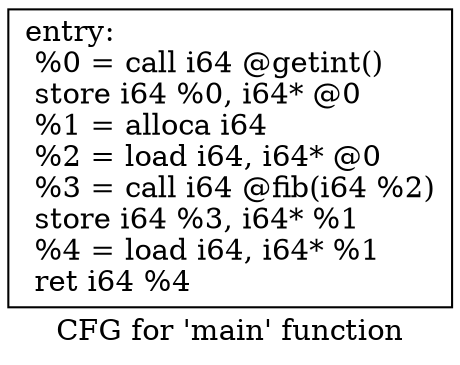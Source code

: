 digraph "CFG for 'main' function" {
	label="CFG for 'main' function";

	Node0x1234600 [shape=record,label="{entry:\l  %0 = call i64 @getint()\l  store i64 %0, i64* @0\l  %1 = alloca i64\l  %2 = load i64, i64* @0\l  %3 = call i64 @fib(i64 %2)\l  store i64 %3, i64* %1\l  %4 = load i64, i64* %1\l  ret i64 %4\l}"];
}

